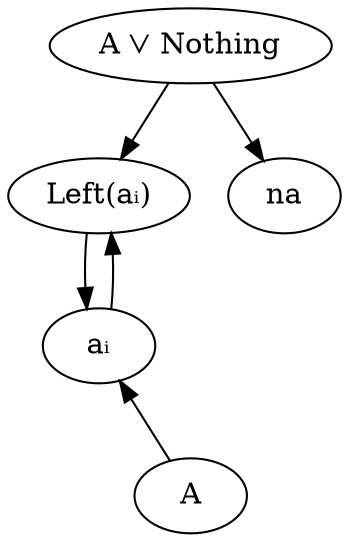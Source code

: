 digraph {
    AorNothing[label="A ⋁ Nothing"]
    LeftA[label="Left(aᵢ)" class="value"]
    na[class="na,value"]

    AorNothing -> LeftA
    AorNothing -> na

    na2[class="na,value" style=invis]
    a[label="aᵢ" class="value"]

    na2 -> A[style=invis]
    a -> A[dir=back]

    a -> LeftA
    LeftA -> a
    na2 -> na[style=invis]
    na -> na2[style=invis]
}
